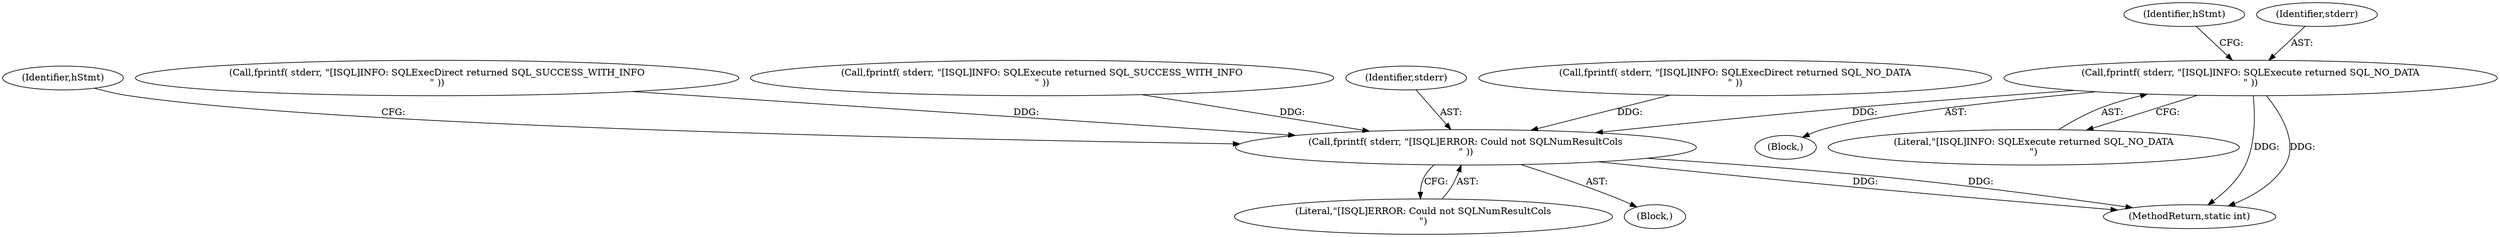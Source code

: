 digraph "0_unixODBC_45ef78e037f578b15fc58938a3a3251655e71d6f#diff-d52750c7ba4e594410438569d8e2963aL24_1@API" {
"1000234" [label="(Call,fprintf( stderr, \"[ISQL]INFO: SQLExecute returned SQL_NO_DATA\n\" ))"];
"1000288" [label="(Call,fprintf( stderr, \"[ISQL]ERROR: Could not SQLNumResultCols\n\" ))"];
"1000281" [label="(Block,)"];
"1000233" [label="(Block,)"];
"1000359" [label="(MethodReturn,static int)"];
"1000292" [label="(Identifier,hStmt)"];
"1000288" [label="(Call,fprintf( stderr, \"[ISQL]ERROR: Could not SQLNumResultCols\n\" ))"];
"1000178" [label="(Call,fprintf( stderr, \"[ISQL]INFO: SQLExecDirect returned SQL_SUCCESS_WITH_INFO\n\" ))"];
"1000234" [label="(Call,fprintf( stderr, \"[ISQL]INFO: SQLExecute returned SQL_NO_DATA\n\" ))"];
"1000236" [label="(Literal,\"[ISQL]INFO: SQLExecute returned SQL_NO_DATA\n\")"];
"1000249" [label="(Call,fprintf( stderr, \"[ISQL]INFO: SQLExecute returned SQL_SUCCESS_WITH_INFO\n\" ))"];
"1000277" [label="(Identifier,hStmt)"];
"1000235" [label="(Identifier,stderr)"];
"1000289" [label="(Identifier,stderr)"];
"1000290" [label="(Literal,\"[ISQL]ERROR: Could not SQLNumResultCols\n\")"];
"1000163" [label="(Call,fprintf( stderr, \"[ISQL]INFO: SQLExecDirect returned SQL_NO_DATA\n\" ))"];
"1000234" -> "1000233"  [label="AST: "];
"1000234" -> "1000236"  [label="CFG: "];
"1000235" -> "1000234"  [label="AST: "];
"1000236" -> "1000234"  [label="AST: "];
"1000277" -> "1000234"  [label="CFG: "];
"1000234" -> "1000359"  [label="DDG: "];
"1000234" -> "1000359"  [label="DDG: "];
"1000234" -> "1000288"  [label="DDG: "];
"1000288" -> "1000281"  [label="AST: "];
"1000288" -> "1000290"  [label="CFG: "];
"1000289" -> "1000288"  [label="AST: "];
"1000290" -> "1000288"  [label="AST: "];
"1000292" -> "1000288"  [label="CFG: "];
"1000288" -> "1000359"  [label="DDG: "];
"1000288" -> "1000359"  [label="DDG: "];
"1000163" -> "1000288"  [label="DDG: "];
"1000178" -> "1000288"  [label="DDG: "];
"1000249" -> "1000288"  [label="DDG: "];
}
